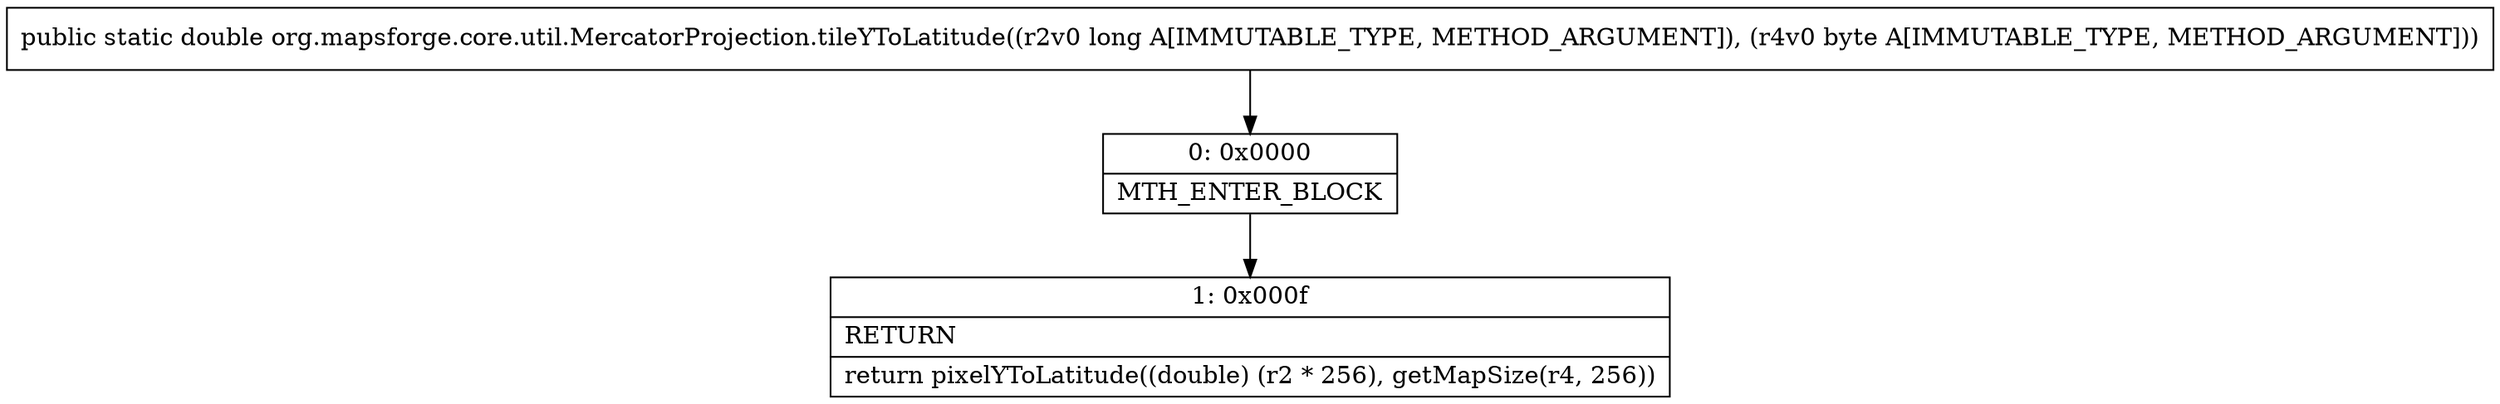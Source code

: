 digraph "CFG fororg.mapsforge.core.util.MercatorProjection.tileYToLatitude(JB)D" {
Node_0 [shape=record,label="{0\:\ 0x0000|MTH_ENTER_BLOCK\l}"];
Node_1 [shape=record,label="{1\:\ 0x000f|RETURN\l|return pixelYToLatitude((double) (r2 * 256), getMapSize(r4, 256))\l}"];
MethodNode[shape=record,label="{public static double org.mapsforge.core.util.MercatorProjection.tileYToLatitude((r2v0 long A[IMMUTABLE_TYPE, METHOD_ARGUMENT]), (r4v0 byte A[IMMUTABLE_TYPE, METHOD_ARGUMENT])) }"];
MethodNode -> Node_0;
Node_0 -> Node_1;
}


